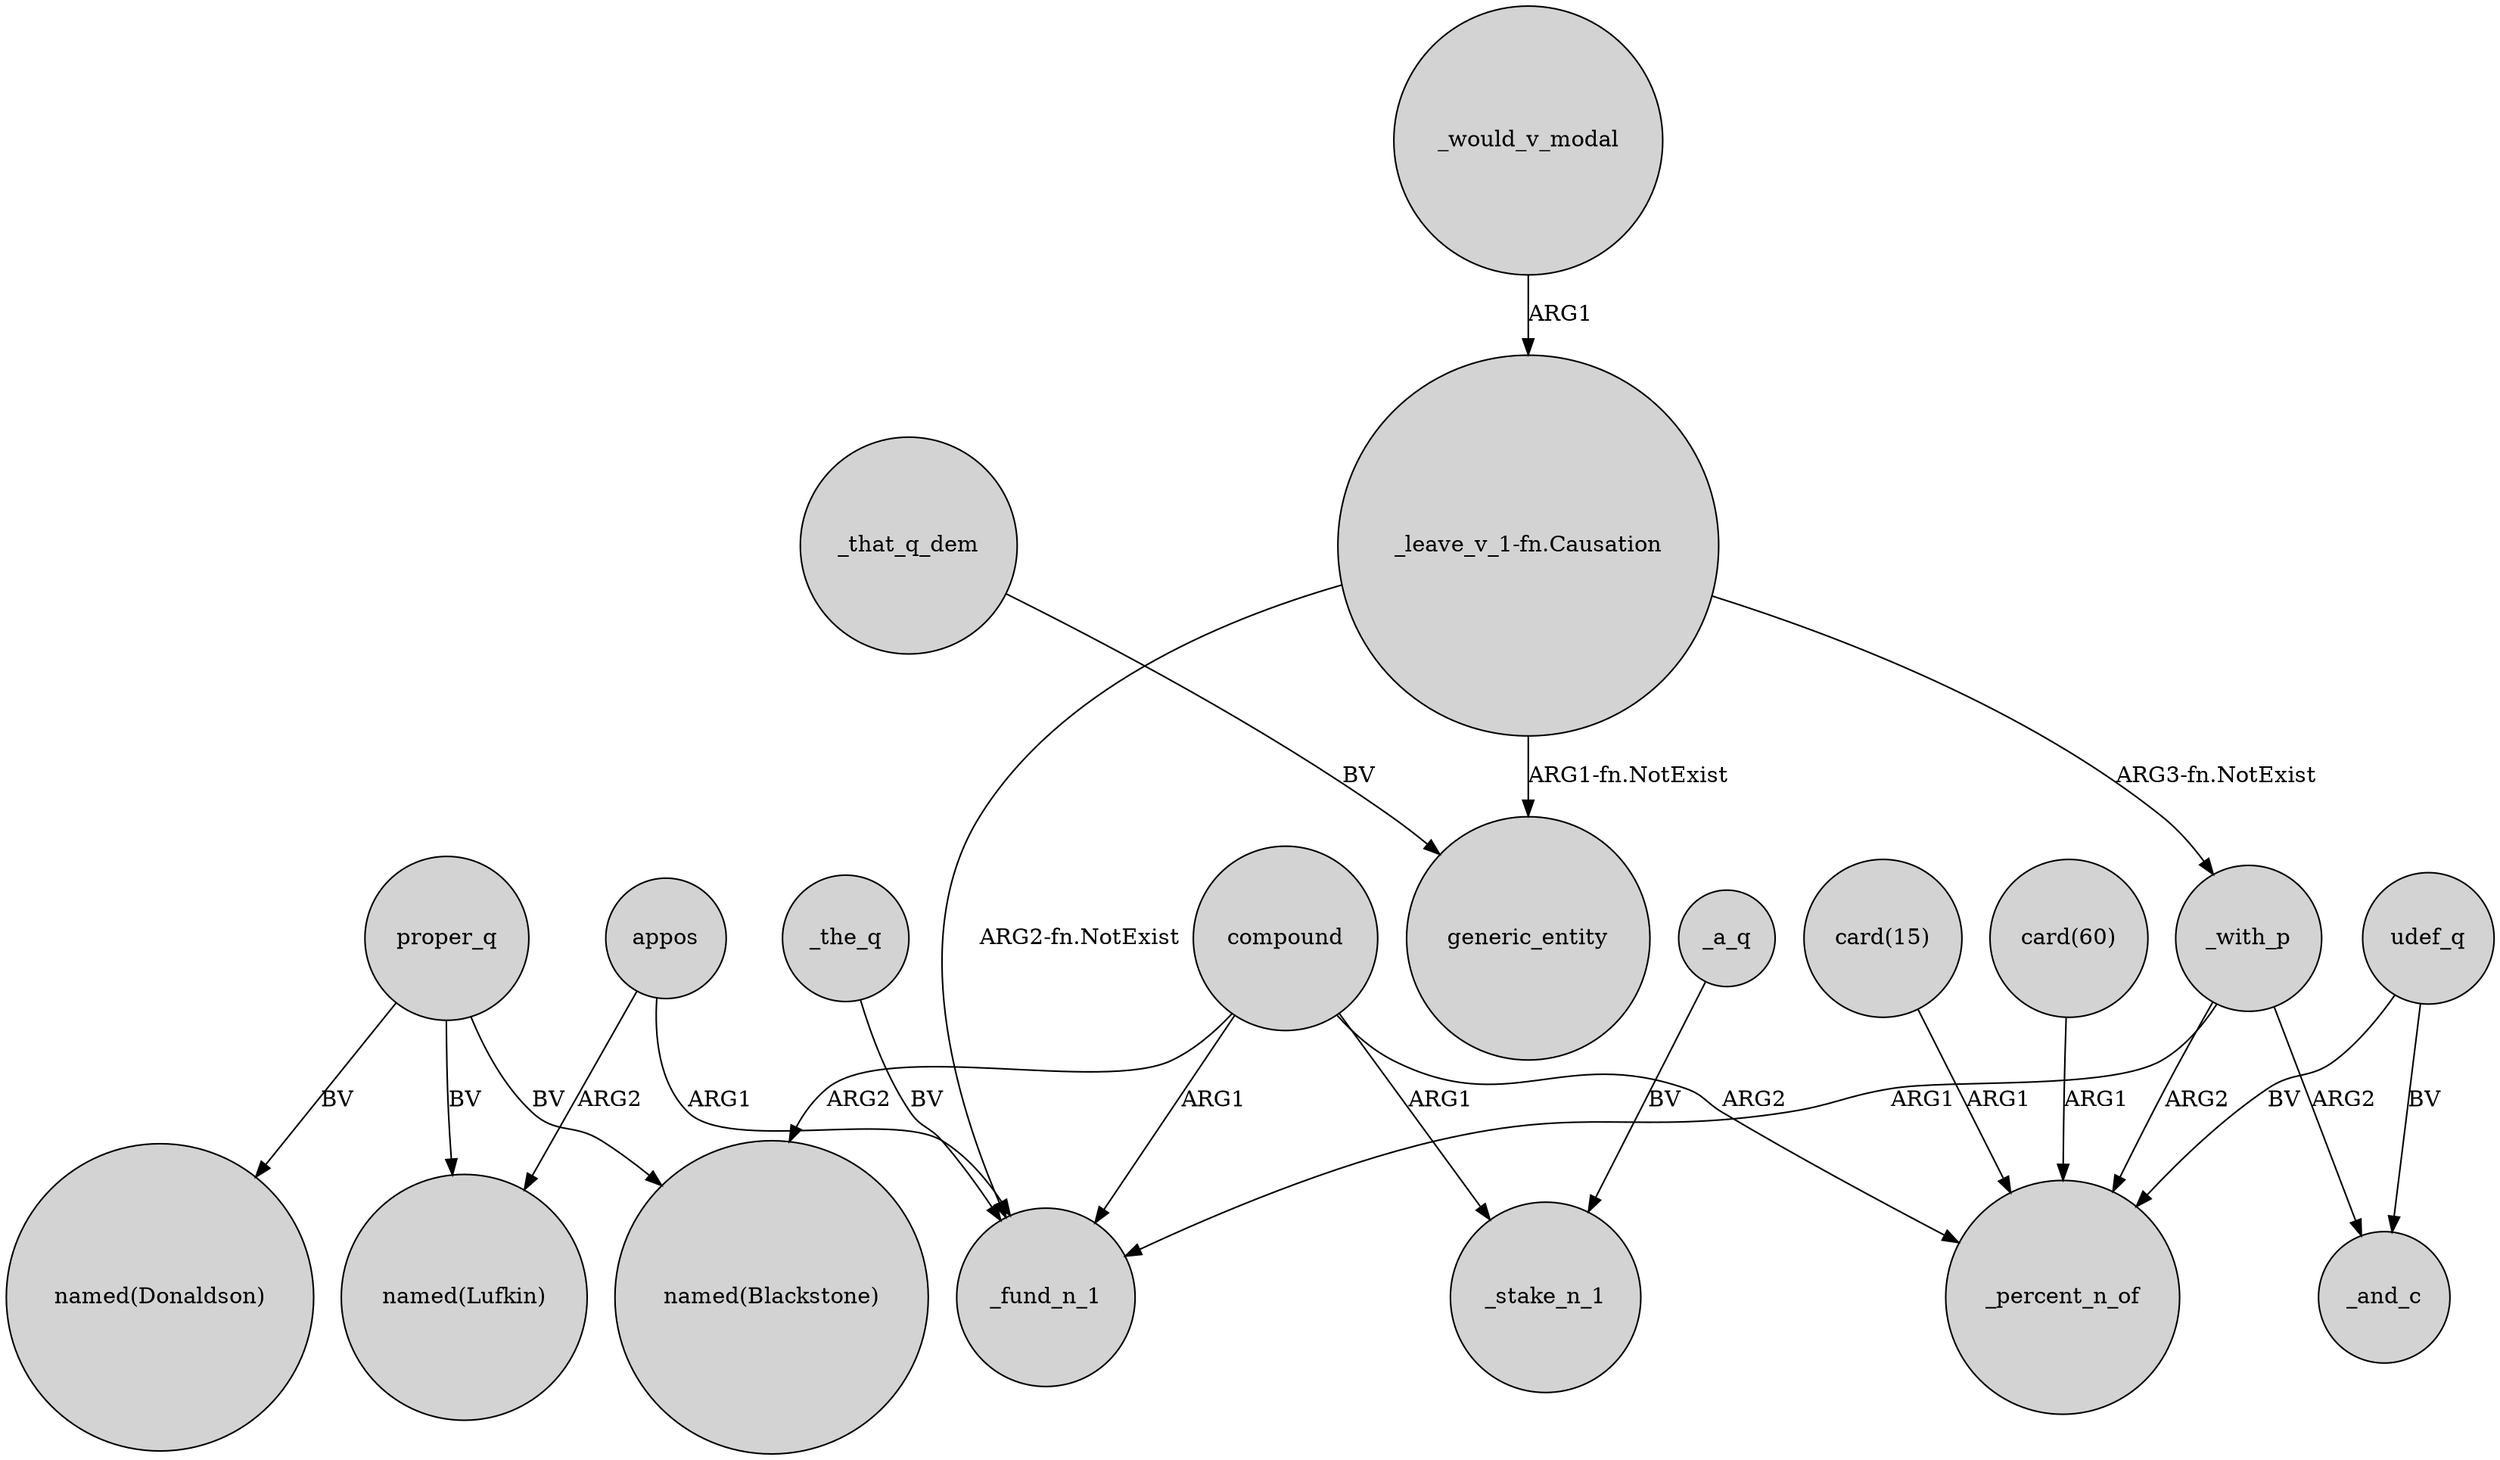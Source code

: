 digraph {
	node [shape=circle style=filled]
	compound -> "named(Blackstone)" [label=ARG2]
	_with_p -> _and_c [label=ARG2]
	_a_q -> _stake_n_1 [label=BV]
	proper_q -> "named(Lufkin)" [label=BV]
	"_leave_v_1-fn.Causation" -> _with_p [label="ARG3-fn.NotExist"]
	"card(15)" -> _percent_n_of [label=ARG1]
	_that_q_dem -> generic_entity [label=BV]
	"card(60)" -> _percent_n_of [label=ARG1]
	proper_q -> "named(Blackstone)" [label=BV]
	"_leave_v_1-fn.Causation" -> generic_entity [label="ARG1-fn.NotExist"]
	compound -> _percent_n_of [label=ARG2]
	_the_q -> _fund_n_1 [label=BV]
	_would_v_modal -> "_leave_v_1-fn.Causation" [label=ARG1]
	proper_q -> "named(Donaldson)" [label=BV]
	appos -> "named(Lufkin)" [label=ARG2]
	compound -> _stake_n_1 [label=ARG1]
	appos -> _fund_n_1 [label=ARG1]
	_with_p -> _percent_n_of [label=ARG2]
	udef_q -> _percent_n_of [label=BV]
	udef_q -> _and_c [label=BV]
	"_leave_v_1-fn.Causation" -> _fund_n_1 [label="ARG2-fn.NotExist"]
	compound -> _fund_n_1 [label=ARG1]
	_with_p -> _fund_n_1 [label=ARG1]
}
